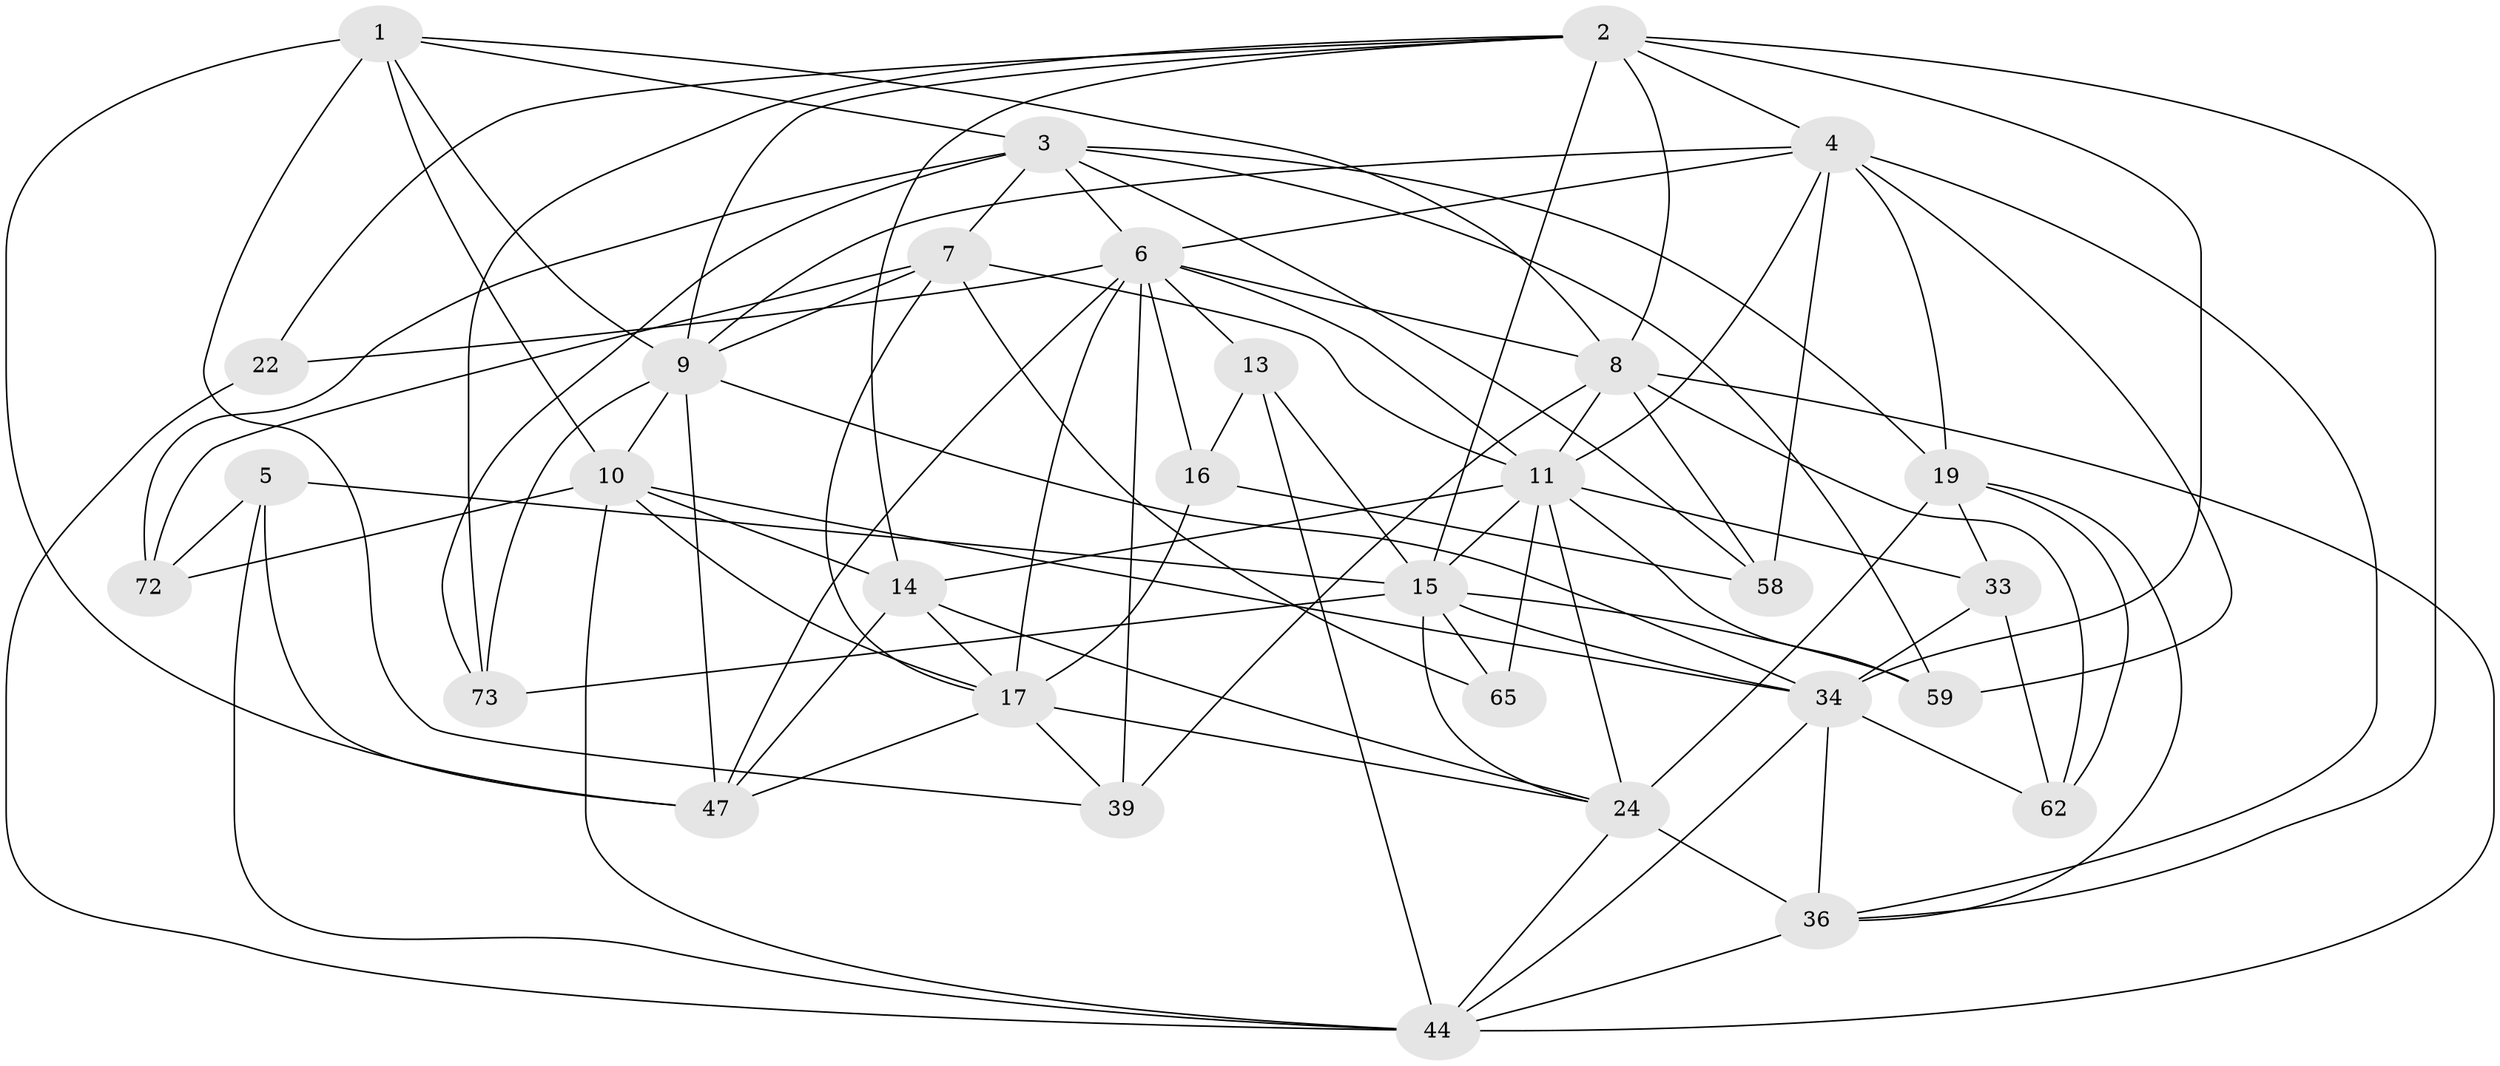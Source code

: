 // original degree distribution, {4: 1.0}
// Generated by graph-tools (version 1.1) at 2025/20/03/04/25 18:20:49]
// undirected, 31 vertices, 95 edges
graph export_dot {
graph [start="1"]
  node [color=gray90,style=filled];
  1 [super="+69"];
  2 [super="+21+23"];
  3 [super="+45+28"];
  4 [super="+43+27+48"];
  5;
  6 [super="+20+18+26"];
  7 [super="+55+52"];
  8 [super="+79+49"];
  9 [super="+12"];
  10 [super="+42"];
  11 [super="+25+30"];
  13;
  14 [super="+75"];
  15 [super="+68+31"];
  16;
  17 [super="+61+40+54"];
  19 [super="+60"];
  22;
  24 [super="+50+51"];
  33;
  34 [super="+74+57"];
  36 [super="+67"];
  39;
  44 [super="+56+46"];
  47 [super="+53"];
  58;
  59;
  62;
  65;
  72;
  73;
  1 -- 47;
  1 -- 39;
  1 -- 3;
  1 -- 8;
  1 -- 10;
  1 -- 9;
  2 -- 14;
  2 -- 8;
  2 -- 15;
  2 -- 34 [weight=2];
  2 -- 36;
  2 -- 22;
  2 -- 73;
  2 -- 4;
  2 -- 9;
  3 -- 73;
  3 -- 72;
  3 -- 58;
  3 -- 7;
  3 -- 59;
  3 -- 19;
  3 -- 6;
  4 -- 59;
  4 -- 58;
  4 -- 11;
  4 -- 9;
  4 -- 6 [weight=2];
  4 -- 36;
  4 -- 19 [weight=2];
  5 -- 72;
  5 -- 44;
  5 -- 15;
  5 -- 47;
  6 -- 22 [weight=2];
  6 -- 16;
  6 -- 17;
  6 -- 8;
  6 -- 39;
  6 -- 11;
  6 -- 13;
  6 -- 47;
  7 -- 65 [weight=2];
  7 -- 17 [weight=2];
  7 -- 72;
  7 -- 11;
  7 -- 9;
  8 -- 62;
  8 -- 44;
  8 -- 58;
  8 -- 39;
  8 -- 11;
  9 -- 73;
  9 -- 34;
  9 -- 10;
  9 -- 47;
  10 -- 44;
  10 -- 17;
  10 -- 34 [weight=2];
  10 -- 72;
  10 -- 14;
  11 -- 24 [weight=2];
  11 -- 59;
  11 -- 14;
  11 -- 15 [weight=2];
  11 -- 65;
  11 -- 33;
  13 -- 16;
  13 -- 44;
  13 -- 15;
  14 -- 24;
  14 -- 17;
  14 -- 47;
  15 -- 73;
  15 -- 34;
  15 -- 24;
  15 -- 65;
  15 -- 59;
  16 -- 58;
  16 -- 17;
  17 -- 47;
  17 -- 39;
  17 -- 24 [weight=2];
  19 -- 62;
  19 -- 33;
  19 -- 24 [weight=2];
  19 -- 36;
  22 -- 44;
  24 -- 44;
  24 -- 36 [weight=3];
  33 -- 62;
  33 -- 34;
  34 -- 36;
  34 -- 44;
  34 -- 62;
  36 -- 44;
}
